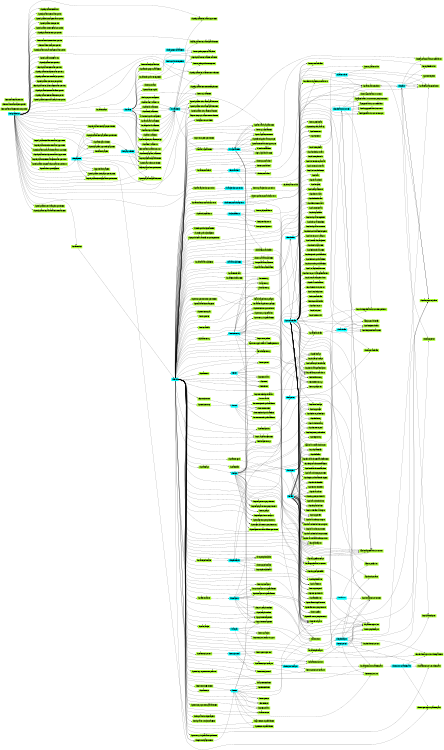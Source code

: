 digraph Vulkan {
  rankdir=LR;
  rankdir=LR;
  size="8,5"
  "vkCreateInstance" [shape=box, style=filled, color=greenyellow];
  "VkInstance" [shape=box, style=filled, color=cyan];
  "vkCreateInstance" -> "VkInstance";
  "vkDestroyInstance" [shape=box, style=filled, color=greenyellow];
  "VkInstance" -> "vkDestroyInstance";
  "vkEnumeratePhysicalDevices" [shape=box, style=filled, color=greenyellow];
  "VkInstance" -> "vkEnumeratePhysicalDevices";
  "VkPhysicalDevice" [shape=box, style=filled, color=cyan];
  "VkPhysicalDevice" -> "vkEnumeratePhysicalDevices";
  "vkGetPhysicalDeviceFeatures" [shape=box, style=filled, color=greenyellow];
  "VkPhysicalDevice" -> "vkGetPhysicalDeviceFeatures";
  "vkGetPhysicalDeviceFormatProperties" [shape=box, style=filled, color=greenyellow];
  "VkPhysicalDevice" -> "vkGetPhysicalDeviceFormatProperties";
  "vkGetPhysicalDeviceImageFormatProperties" [shape=box, style=filled, color=greenyellow];
  "VkPhysicalDevice" -> "vkGetPhysicalDeviceImageFormatProperties";
  "vkGetPhysicalDeviceProperties" [shape=box, style=filled, color=greenyellow];
  "VkPhysicalDevice" -> "vkGetPhysicalDeviceProperties";
  "vkGetPhysicalDeviceQueueFamilyProperties" [shape=box, style=filled, color=greenyellow];
  "VkPhysicalDevice" -> "vkGetPhysicalDeviceQueueFamilyProperties";
  "vkGetPhysicalDeviceMemoryProperties" [shape=box, style=filled, color=greenyellow];
  "VkPhysicalDevice" -> "vkGetPhysicalDeviceMemoryProperties";
  "vkGetInstanceProcAddr" [shape=box, style=filled, color=greenyellow];
  "VkInstance" -> "vkGetInstanceProcAddr";
  "vkGetDeviceProcAddr" [shape=box, style=filled, color=greenyellow];
  "VkDevice" [shape=box, style=filled, color=cyan];
  "VkDevice" -> "vkGetDeviceProcAddr";
  "vkCreateDevice" [shape=box, style=filled, color=greenyellow];
  "VkPhysicalDevice" -> "vkCreateDevice";
  "vkCreateDevice" -> "VkDevice";
  "vkDestroyDevice" [shape=box, style=filled, color=greenyellow];
  "VkDevice" -> "vkDestroyDevice";
  "vkEnumerateInstanceExtensionProperties" [shape=box, style=filled, color=greenyellow];
  "vkEnumerateDeviceExtensionProperties" [shape=box, style=filled, color=greenyellow];
  "VkPhysicalDevice" -> "vkEnumerateDeviceExtensionProperties";
  "vkEnumerateInstanceLayerProperties" [shape=box, style=filled, color=greenyellow];
  "vkEnumerateDeviceLayerProperties" [shape=box, style=filled, color=greenyellow];
  "VkPhysicalDevice" -> "vkEnumerateDeviceLayerProperties";
  "vkGetDeviceQueue" [shape=box, style=filled, color=greenyellow];
  "VkDevice" -> "vkGetDeviceQueue";
  "VkQueue" [shape=box, style=filled, color=cyan];
  "vkGetDeviceQueue" -> "VkQueue";
  "vkQueueSubmit" [shape=box, style=filled, color=greenyellow];
  "VkQueue" -> "vkQueueSubmit";
  "VkSemaphore" [shape=box, style=filled, color=cyan];
  "VkSemaphore" -> "vkQueueSubmit";
  "VkCommandBuffer" [shape=box, style=filled, color=cyan];
  "VkCommandBuffer" -> "vkQueueSubmit";
  "VkSemaphore" -> "vkQueueSubmit";
  "VkFence" [shape=box, style=filled, color=cyan];
  "VkFence" -> "vkQueueSubmit";
  "vkQueueWaitIdle" [shape=box, style=filled, color=greenyellow];
  "VkQueue" -> "vkQueueWaitIdle";
  "vkDeviceWaitIdle" [shape=box, style=filled, color=greenyellow];
  "VkDevice" -> "vkDeviceWaitIdle";
  "vkAllocateMemory" [shape=box, style=filled, color=greenyellow];
  "VkDevice" -> "vkAllocateMemory";
  "VkDeviceMemory" [shape=box, style=filled, color=cyan];
  "vkAllocateMemory" -> "VkDeviceMemory";
  "vkFreeMemory" [shape=box, style=filled, color=greenyellow];
  "VkDevice" -> "vkFreeMemory";
  "VkDeviceMemory" -> "vkFreeMemory";
  "vkMapMemory" [shape=box, style=filled, color=greenyellow];
  "VkDevice" -> "vkMapMemory";
  "VkDeviceMemory" -> "vkMapMemory";
  "vkUnmapMemory" [shape=box, style=filled, color=greenyellow];
  "VkDevice" -> "vkUnmapMemory";
  "VkDeviceMemory" -> "vkUnmapMemory";
  "vkFlushMappedMemoryRanges" [shape=box, style=filled, color=greenyellow];
  "VkDevice" -> "vkFlushMappedMemoryRanges";
  "VkDeviceMemory" -> "vkFlushMappedMemoryRanges";
  "vkInvalidateMappedMemoryRanges" [shape=box, style=filled, color=greenyellow];
  "VkDevice" -> "vkInvalidateMappedMemoryRanges";
  "VkDeviceMemory" -> "vkInvalidateMappedMemoryRanges";
  "vkGetDeviceMemoryCommitment" [shape=box, style=filled, color=greenyellow];
  "VkDevice" -> "vkGetDeviceMemoryCommitment";
  "VkDeviceMemory" -> "vkGetDeviceMemoryCommitment";
  "vkBindBufferMemory" [shape=box, style=filled, color=greenyellow];
  "VkDevice" -> "vkBindBufferMemory";
  "VkBuffer" [shape=box, style=filled, color=cyan];
  "VkBuffer" -> "vkBindBufferMemory";
  "VkDeviceMemory" -> "vkBindBufferMemory";
  "vkBindImageMemory" [shape=box, style=filled, color=greenyellow];
  "VkDevice" -> "vkBindImageMemory";
  "VkImage" [shape=box, style=filled, color=cyan];
  "VkImage" -> "vkBindImageMemory";
  "VkDeviceMemory" -> "vkBindImageMemory";
  "vkGetBufferMemoryRequirements" [shape=box, style=filled, color=greenyellow];
  "VkDevice" -> "vkGetBufferMemoryRequirements";
  "VkBuffer" -> "vkGetBufferMemoryRequirements";
  "vkGetImageMemoryRequirements" [shape=box, style=filled, color=greenyellow];
  "VkDevice" -> "vkGetImageMemoryRequirements";
  "VkImage" -> "vkGetImageMemoryRequirements";
  "vkGetImageSparseMemoryRequirements" [shape=box, style=filled, color=greenyellow];
  "VkDevice" -> "vkGetImageSparseMemoryRequirements";
  "VkImage" -> "vkGetImageSparseMemoryRequirements";
  "vkGetPhysicalDeviceSparseImageFormatProperties" [shape=box, style=filled, color=greenyellow];
  "VkPhysicalDevice" -> "vkGetPhysicalDeviceSparseImageFormatProperties";
  "vkQueueBindSparse" [shape=box, style=filled, color=greenyellow];
  "VkQueue" -> "vkQueueBindSparse";
  "VkSemaphore" -> "vkQueueBindSparse";
  "VkBuffer" -> "vkQueueBindSparse";
  "VkDeviceMemory" -> "vkQueueBindSparse";
  "VkImage" -> "vkQueueBindSparse";
  "VkDeviceMemory" -> "vkQueueBindSparse";
  "VkImage" -> "vkQueueBindSparse";
  "VkDeviceMemory" -> "vkQueueBindSparse";
  "VkSemaphore" -> "vkQueueBindSparse";
  "VkFence" -> "vkQueueBindSparse";
  "vkCreateFence" [shape=box, style=filled, color=greenyellow];
  "VkDevice" -> "vkCreateFence";
  "vkCreateFence" -> "VkFence";
  "vkDestroyFence" [shape=box, style=filled, color=greenyellow];
  "VkDevice" -> "vkDestroyFence";
  "VkFence" -> "vkDestroyFence";
  "vkResetFences" [shape=box, style=filled, color=greenyellow];
  "VkDevice" -> "vkResetFences";
  "VkFence" -> "vkResetFences";
  "vkGetFenceStatus" [shape=box, style=filled, color=greenyellow];
  "VkDevice" -> "vkGetFenceStatus";
  "VkFence" -> "vkGetFenceStatus";
  "vkWaitForFences" [shape=box, style=filled, color=greenyellow];
  "VkDevice" -> "vkWaitForFences";
  "VkFence" -> "vkWaitForFences";
  "vkCreateSemaphore" [shape=box, style=filled, color=greenyellow];
  "VkDevice" -> "vkCreateSemaphore";
  "vkCreateSemaphore" -> "VkSemaphore";
  "vkDestroySemaphore" [shape=box, style=filled, color=greenyellow];
  "VkDevice" -> "vkDestroySemaphore";
  "VkSemaphore" -> "vkDestroySemaphore";
  "vkCreateEvent" [shape=box, style=filled, color=greenyellow];
  "VkDevice" -> "vkCreateEvent";
  "VkEvent" [shape=box, style=filled, color=cyan];
  "vkCreateEvent" -> "VkEvent";
  "vkDestroyEvent" [shape=box, style=filled, color=greenyellow];
  "VkDevice" -> "vkDestroyEvent";
  "VkEvent" -> "vkDestroyEvent";
  "vkGetEventStatus" [shape=box, style=filled, color=greenyellow];
  "VkDevice" -> "vkGetEventStatus";
  "VkEvent" -> "vkGetEventStatus";
  "vkSetEvent" [shape=box, style=filled, color=greenyellow];
  "VkDevice" -> "vkSetEvent";
  "VkEvent" -> "vkSetEvent";
  "vkResetEvent" [shape=box, style=filled, color=greenyellow];
  "VkDevice" -> "vkResetEvent";
  "VkEvent" -> "vkResetEvent";
  "vkCreateQueryPool" [shape=box, style=filled, color=greenyellow];
  "VkDevice" -> "vkCreateQueryPool";
  "VkQueryPool" [shape=box, style=filled, color=cyan];
  "vkCreateQueryPool" -> "VkQueryPool";
  "vkDestroyQueryPool" [shape=box, style=filled, color=greenyellow];
  "VkDevice" -> "vkDestroyQueryPool";
  "VkQueryPool" -> "vkDestroyQueryPool";
  "vkGetQueryPoolResults" [shape=box, style=filled, color=greenyellow];
  "VkDevice" -> "vkGetQueryPoolResults";
  "VkQueryPool" -> "vkGetQueryPoolResults";
  "vkCreateBuffer" [shape=box, style=filled, color=greenyellow];
  "VkDevice" -> "vkCreateBuffer";
  "vkCreateBuffer" -> "VkBuffer";
  "vkDestroyBuffer" [shape=box, style=filled, color=greenyellow];
  "VkDevice" -> "vkDestroyBuffer";
  "VkBuffer" -> "vkDestroyBuffer";
  "vkCreateBufferView" [shape=box, style=filled, color=greenyellow];
  "VkDevice" -> "vkCreateBufferView";
  "VkBuffer" -> "vkCreateBufferView";
  "VkBufferView" [shape=box, style=filled, color=cyan];
  "vkCreateBufferView" -> "VkBufferView";
  "vkDestroyBufferView" [shape=box, style=filled, color=greenyellow];
  "VkDevice" -> "vkDestroyBufferView";
  "VkBufferView" -> "vkDestroyBufferView";
  "vkCreateImage" [shape=box, style=filled, color=greenyellow];
  "VkDevice" -> "vkCreateImage";
  "vkCreateImage" -> "VkImage";
  "vkDestroyImage" [shape=box, style=filled, color=greenyellow];
  "VkDevice" -> "vkDestroyImage";
  "VkImage" -> "vkDestroyImage";
  "vkGetImageSubresourceLayout" [shape=box, style=filled, color=greenyellow];
  "VkDevice" -> "vkGetImageSubresourceLayout";
  "VkImage" -> "vkGetImageSubresourceLayout";
  "vkCreateImageView" [shape=box, style=filled, color=greenyellow];
  "VkDevice" -> "vkCreateImageView";
  "VkImage" -> "vkCreateImageView";
  "VkImageView" [shape=box, style=filled, color=cyan];
  "vkCreateImageView" -> "VkImageView";
  "vkDestroyImageView" [shape=box, style=filled, color=greenyellow];
  "VkDevice" -> "vkDestroyImageView";
  "VkImageView" -> "vkDestroyImageView";
  "vkCreateShaderModule" [shape=box, style=filled, color=greenyellow];
  "VkDevice" -> "vkCreateShaderModule";
  "VkShaderModule" [shape=box, style=filled, color=cyan];
  "vkCreateShaderModule" -> "VkShaderModule";
  "vkDestroyShaderModule" [shape=box, style=filled, color=greenyellow];
  "VkDevice" -> "vkDestroyShaderModule";
  "VkShaderModule" -> "vkDestroyShaderModule";
  "vkCreatePipelineCache" [shape=box, style=filled, color=greenyellow];
  "VkDevice" -> "vkCreatePipelineCache";
  "VkPipelineCache" [shape=box, style=filled, color=cyan];
  "vkCreatePipelineCache" -> "VkPipelineCache";
  "vkDestroyPipelineCache" [shape=box, style=filled, color=greenyellow];
  "VkDevice" -> "vkDestroyPipelineCache";
  "VkPipelineCache" -> "vkDestroyPipelineCache";
  "vkGetPipelineCacheData" [shape=box, style=filled, color=greenyellow];
  "VkDevice" -> "vkGetPipelineCacheData";
  "VkPipelineCache" -> "vkGetPipelineCacheData";
  "vkMergePipelineCaches" [shape=box, style=filled, color=greenyellow];
  "VkDevice" -> "vkMergePipelineCaches";
  "VkPipelineCache" -> "vkMergePipelineCaches";
  "VkPipelineCache" -> "vkMergePipelineCaches";
  "vkCreateGraphicsPipelines" [shape=box, style=filled, color=greenyellow];
  "VkDevice" -> "vkCreateGraphicsPipelines";
  "VkPipelineCache" -> "vkCreateGraphicsPipelines";
  "VkShaderModule" -> "vkCreateGraphicsPipelines";
  "VkPipelineLayout" [shape=box, style=filled, color=cyan];
  "VkPipelineLayout" -> "vkCreateGraphicsPipelines";
  "VkRenderPass" [shape=box, style=filled, color=cyan];
  "VkRenderPass" -> "vkCreateGraphicsPipelines";
  "VkPipeline" [shape=box, style=filled, color=cyan];
  "VkPipeline" -> "vkCreateGraphicsPipelines";
  "vkCreateGraphicsPipelines" -> "VkPipeline";
  "vkCreateComputePipelines" [shape=box, style=filled, color=greenyellow];
  "VkDevice" -> "vkCreateComputePipelines";
  "VkPipelineCache" -> "vkCreateComputePipelines";
  "VkShaderModule" -> "vkCreateComputePipelines";
  "VkPipelineLayout" -> "vkCreateComputePipelines";
  "VkPipeline" -> "vkCreateComputePipelines";
  "vkCreateComputePipelines" -> "VkPipeline";
  "vkDestroyPipeline" [shape=box, style=filled, color=greenyellow];
  "VkDevice" -> "vkDestroyPipeline";
  "VkPipeline" -> "vkDestroyPipeline";
  "vkCreatePipelineLayout" [shape=box, style=filled, color=greenyellow];
  "VkDevice" -> "vkCreatePipelineLayout";
  "VkDescriptorSetLayout" [shape=box, style=filled, color=cyan];
  "VkDescriptorSetLayout" -> "vkCreatePipelineLayout";
  "vkCreatePipelineLayout" -> "VkPipelineLayout";
  "vkDestroyPipelineLayout" [shape=box, style=filled, color=greenyellow];
  "VkDevice" -> "vkDestroyPipelineLayout";
  "VkPipelineLayout" -> "vkDestroyPipelineLayout";
  "vkCreateSampler" [shape=box, style=filled, color=greenyellow];
  "VkDevice" -> "vkCreateSampler";
  "VkSampler" [shape=box, style=filled, color=cyan];
  "vkCreateSampler" -> "VkSampler";
  "vkDestroySampler" [shape=box, style=filled, color=greenyellow];
  "VkDevice" -> "vkDestroySampler";
  "VkSampler" -> "vkDestroySampler";
  "vkCreateDescriptorSetLayout" [shape=box, style=filled, color=greenyellow];
  "VkDevice" -> "vkCreateDescriptorSetLayout";
  "VkSampler" -> "vkCreateDescriptorSetLayout";
  "vkCreateDescriptorSetLayout" -> "VkDescriptorSetLayout";
  "vkDestroyDescriptorSetLayout" [shape=box, style=filled, color=greenyellow];
  "VkDevice" -> "vkDestroyDescriptorSetLayout";
  "VkDescriptorSetLayout" -> "vkDestroyDescriptorSetLayout";
  "vkCreateDescriptorPool" [shape=box, style=filled, color=greenyellow];
  "VkDevice" -> "vkCreateDescriptorPool";
  "VkDescriptorPool" [shape=box, style=filled, color=cyan];
  "vkCreateDescriptorPool" -> "VkDescriptorPool";
  "vkDestroyDescriptorPool" [shape=box, style=filled, color=greenyellow];
  "VkDevice" -> "vkDestroyDescriptorPool";
  "VkDescriptorPool" -> "vkDestroyDescriptorPool";
  "vkResetDescriptorPool" [shape=box, style=filled, color=greenyellow];
  "VkDevice" -> "vkResetDescriptorPool";
  "VkDescriptorPool" -> "vkResetDescriptorPool";
  "vkAllocateDescriptorSets" [shape=box, style=filled, color=greenyellow];
  "VkDevice" -> "vkAllocateDescriptorSets";
  "VkDescriptorPool" -> "vkAllocateDescriptorSets";
  "VkDescriptorSetLayout" -> "vkAllocateDescriptorSets";
  "VkDescriptorSet" [shape=box, style=filled, color=cyan];
  "vkAllocateDescriptorSets" -> "VkDescriptorSet";
  "vkFreeDescriptorSets" [shape=box, style=filled, color=greenyellow];
  "VkDevice" -> "vkFreeDescriptorSets";
  "VkDescriptorPool" -> "vkFreeDescriptorSets";
  "VkDescriptorSet" -> "vkFreeDescriptorSets";
  "vkUpdateDescriptorSets" [shape=box, style=filled, color=greenyellow];
  "VkDevice" -> "vkUpdateDescriptorSets";
  "VkDescriptorSet" -> "vkUpdateDescriptorSets";
  "VkSampler" -> "vkUpdateDescriptorSets";
  "VkImageView" -> "vkUpdateDescriptorSets";
  "VkBuffer" -> "vkUpdateDescriptorSets";
  "VkBufferView" -> "vkUpdateDescriptorSets";
  "VkDescriptorSet" -> "vkUpdateDescriptorSets";
  "VkDescriptorSet" -> "vkUpdateDescriptorSets";
  "vkCreateFramebuffer" [shape=box, style=filled, color=greenyellow];
  "VkDevice" -> "vkCreateFramebuffer";
  "VkRenderPass" -> "vkCreateFramebuffer";
  "VkImageView" -> "vkCreateFramebuffer";
  "VkFramebuffer" [shape=box, style=filled, color=cyan];
  "vkCreateFramebuffer" -> "VkFramebuffer";
  "vkDestroyFramebuffer" [shape=box, style=filled, color=greenyellow];
  "VkDevice" -> "vkDestroyFramebuffer";
  "VkFramebuffer" -> "vkDestroyFramebuffer";
  "vkCreateRenderPass" [shape=box, style=filled, color=greenyellow];
  "VkDevice" -> "vkCreateRenderPass";
  "vkCreateRenderPass" -> "VkRenderPass";
  "vkDestroyRenderPass" [shape=box, style=filled, color=greenyellow];
  "VkDevice" -> "vkDestroyRenderPass";
  "VkRenderPass" -> "vkDestroyRenderPass";
  "vkGetRenderAreaGranularity" [shape=box, style=filled, color=greenyellow];
  "VkDevice" -> "vkGetRenderAreaGranularity";
  "VkRenderPass" -> "vkGetRenderAreaGranularity";
  "vkCreateCommandPool" [shape=box, style=filled, color=greenyellow];
  "VkDevice" -> "vkCreateCommandPool";
  "VkCommandPool" [shape=box, style=filled, color=cyan];
  "vkCreateCommandPool" -> "VkCommandPool";
  "vkDestroyCommandPool" [shape=box, style=filled, color=greenyellow];
  "VkDevice" -> "vkDestroyCommandPool";
  "VkCommandPool" -> "vkDestroyCommandPool";
  "vkResetCommandPool" [shape=box, style=filled, color=greenyellow];
  "VkDevice" -> "vkResetCommandPool";
  "VkCommandPool" -> "vkResetCommandPool";
  "vkAllocateCommandBuffers" [shape=box, style=filled, color=greenyellow];
  "VkDevice" -> "vkAllocateCommandBuffers";
  "VkCommandPool" -> "vkAllocateCommandBuffers";
  "vkAllocateCommandBuffers" -> "VkCommandBuffer";
  "vkFreeCommandBuffers" [shape=box, style=filled, color=greenyellow];
  "VkDevice" -> "vkFreeCommandBuffers";
  "VkCommandPool" -> "vkFreeCommandBuffers";
  "VkCommandBuffer" -> "vkFreeCommandBuffers";
  "vkBeginCommandBuffer" [shape=box, style=filled, color=greenyellow];
  "VkCommandBuffer" -> "vkBeginCommandBuffer";
  "VkRenderPass" -> "vkBeginCommandBuffer";
  "VkFramebuffer" -> "vkBeginCommandBuffer";
  "vkEndCommandBuffer" [shape=box, style=filled, color=greenyellow];
  "VkCommandBuffer" -> "vkEndCommandBuffer";
  "vkResetCommandBuffer" [shape=box, style=filled, color=greenyellow];
  "VkCommandBuffer" -> "vkResetCommandBuffer";
  "vkCmdBindPipeline" [shape=box, style=filled, color=greenyellow];
  "VkCommandBuffer" -> "vkCmdBindPipeline";
  "VkPipeline" -> "vkCmdBindPipeline";
  "vkCmdSetViewport" [shape=box, style=filled, color=greenyellow];
  "VkCommandBuffer" -> "vkCmdSetViewport";
  "vkCmdSetScissor" [shape=box, style=filled, color=greenyellow];
  "VkCommandBuffer" -> "vkCmdSetScissor";
  "vkCmdSetLineWidth" [shape=box, style=filled, color=greenyellow];
  "VkCommandBuffer" -> "vkCmdSetLineWidth";
  "vkCmdSetDepthBias" [shape=box, style=filled, color=greenyellow];
  "VkCommandBuffer" -> "vkCmdSetDepthBias";
  "vkCmdSetBlendConstants" [shape=box, style=filled, color=greenyellow];
  "VkCommandBuffer" -> "vkCmdSetBlendConstants";
  "vkCmdSetDepthBounds" [shape=box, style=filled, color=greenyellow];
  "VkCommandBuffer" -> "vkCmdSetDepthBounds";
  "vkCmdSetStencilCompareMask" [shape=box, style=filled, color=greenyellow];
  "VkCommandBuffer" -> "vkCmdSetStencilCompareMask";
  "vkCmdSetStencilWriteMask" [shape=box, style=filled, color=greenyellow];
  "VkCommandBuffer" -> "vkCmdSetStencilWriteMask";
  "vkCmdSetStencilReference" [shape=box, style=filled, color=greenyellow];
  "VkCommandBuffer" -> "vkCmdSetStencilReference";
  "vkCmdBindDescriptorSets" [shape=box, style=filled, color=greenyellow];
  "VkCommandBuffer" -> "vkCmdBindDescriptorSets";
  "VkPipelineLayout" -> "vkCmdBindDescriptorSets";
  "VkDescriptorSet" -> "vkCmdBindDescriptorSets";
  "vkCmdBindIndexBuffer" [shape=box, style=filled, color=greenyellow];
  "VkCommandBuffer" -> "vkCmdBindIndexBuffer";
  "VkBuffer" -> "vkCmdBindIndexBuffer";
  "vkCmdBindVertexBuffers" [shape=box, style=filled, color=greenyellow];
  "VkCommandBuffer" -> "vkCmdBindVertexBuffers";
  "VkBuffer" -> "vkCmdBindVertexBuffers";
  "vkCmdDraw" [shape=box, style=filled, color=greenyellow];
  "VkCommandBuffer" -> "vkCmdDraw";
  "vkCmdDrawIndexed" [shape=box, style=filled, color=greenyellow];
  "VkCommandBuffer" -> "vkCmdDrawIndexed";
  "vkCmdDrawIndirect" [shape=box, style=filled, color=greenyellow];
  "VkCommandBuffer" -> "vkCmdDrawIndirect";
  "VkBuffer" -> "vkCmdDrawIndirect";
  "vkCmdDrawIndexedIndirect" [shape=box, style=filled, color=greenyellow];
  "VkCommandBuffer" -> "vkCmdDrawIndexedIndirect";
  "VkBuffer" -> "vkCmdDrawIndexedIndirect";
  "vkCmdDispatch" [shape=box, style=filled, color=greenyellow];
  "VkCommandBuffer" -> "vkCmdDispatch";
  "vkCmdDispatchIndirect" [shape=box, style=filled, color=greenyellow];
  "VkCommandBuffer" -> "vkCmdDispatchIndirect";
  "VkBuffer" -> "vkCmdDispatchIndirect";
  "vkCmdCopyBuffer" [shape=box, style=filled, color=greenyellow];
  "VkCommandBuffer" -> "vkCmdCopyBuffer";
  "VkBuffer" -> "vkCmdCopyBuffer";
  "VkBuffer" -> "vkCmdCopyBuffer";
  "vkCmdCopyImage" [shape=box, style=filled, color=greenyellow];
  "VkCommandBuffer" -> "vkCmdCopyImage";
  "VkImage" -> "vkCmdCopyImage";
  "VkImage" -> "vkCmdCopyImage";
  "vkCmdBlitImage" [shape=box, style=filled, color=greenyellow];
  "VkCommandBuffer" -> "vkCmdBlitImage";
  "VkImage" -> "vkCmdBlitImage";
  "VkImage" -> "vkCmdBlitImage";
  "vkCmdCopyBufferToImage" [shape=box, style=filled, color=greenyellow];
  "VkCommandBuffer" -> "vkCmdCopyBufferToImage";
  "VkBuffer" -> "vkCmdCopyBufferToImage";
  "VkImage" -> "vkCmdCopyBufferToImage";
  "vkCmdCopyImageToBuffer" [shape=box, style=filled, color=greenyellow];
  "VkCommandBuffer" -> "vkCmdCopyImageToBuffer";
  "VkImage" -> "vkCmdCopyImageToBuffer";
  "VkBuffer" -> "vkCmdCopyImageToBuffer";
  "vkCmdUpdateBuffer" [shape=box, style=filled, color=greenyellow];
  "VkCommandBuffer" -> "vkCmdUpdateBuffer";
  "VkBuffer" -> "vkCmdUpdateBuffer";
  "vkCmdFillBuffer" [shape=box, style=filled, color=greenyellow];
  "VkCommandBuffer" -> "vkCmdFillBuffer";
  "VkBuffer" -> "vkCmdFillBuffer";
  "vkCmdClearColorImage" [shape=box, style=filled, color=greenyellow];
  "VkCommandBuffer" -> "vkCmdClearColorImage";
  "VkImage" -> "vkCmdClearColorImage";
  "vkCmdClearDepthStencilImage" [shape=box, style=filled, color=greenyellow];
  "VkCommandBuffer" -> "vkCmdClearDepthStencilImage";
  "VkImage" -> "vkCmdClearDepthStencilImage";
  "vkCmdClearAttachments" [shape=box, style=filled, color=greenyellow];
  "VkCommandBuffer" -> "vkCmdClearAttachments";
  "vkCmdResolveImage" [shape=box, style=filled, color=greenyellow];
  "VkCommandBuffer" -> "vkCmdResolveImage";
  "VkImage" -> "vkCmdResolveImage";
  "VkImage" -> "vkCmdResolveImage";
  "vkCmdSetEvent" [shape=box, style=filled, color=greenyellow];
  "VkCommandBuffer" -> "vkCmdSetEvent";
  "VkEvent" -> "vkCmdSetEvent";
  "vkCmdResetEvent" [shape=box, style=filled, color=greenyellow];
  "VkCommandBuffer" -> "vkCmdResetEvent";
  "VkEvent" -> "vkCmdResetEvent";
  "vkCmdWaitEvents" [shape=box, style=filled, color=greenyellow];
  "VkCommandBuffer" -> "vkCmdWaitEvents";
  "VkEvent" -> "vkCmdWaitEvents";
  "VkBuffer" -> "vkCmdWaitEvents";
  "VkImage" -> "vkCmdWaitEvents";
  "vkCmdPipelineBarrier" [shape=box, style=filled, color=greenyellow];
  "VkCommandBuffer" -> "vkCmdPipelineBarrier";
  "VkBuffer" -> "vkCmdPipelineBarrier";
  "VkImage" -> "vkCmdPipelineBarrier";
  "vkCmdBeginQuery" [shape=box, style=filled, color=greenyellow];
  "VkCommandBuffer" -> "vkCmdBeginQuery";
  "VkQueryPool" -> "vkCmdBeginQuery";
  "vkCmdEndQuery" [shape=box, style=filled, color=greenyellow];
  "VkCommandBuffer" -> "vkCmdEndQuery";
  "VkQueryPool" -> "vkCmdEndQuery";
  "vkCmdResetQueryPool" [shape=box, style=filled, color=greenyellow];
  "VkCommandBuffer" -> "vkCmdResetQueryPool";
  "VkQueryPool" -> "vkCmdResetQueryPool";
  "vkCmdWriteTimestamp" [shape=box, style=filled, color=greenyellow];
  "VkCommandBuffer" -> "vkCmdWriteTimestamp";
  "VkQueryPool" -> "vkCmdWriteTimestamp";
  "vkCmdCopyQueryPoolResults" [shape=box, style=filled, color=greenyellow];
  "VkCommandBuffer" -> "vkCmdCopyQueryPoolResults";
  "VkQueryPool" -> "vkCmdCopyQueryPoolResults";
  "VkBuffer" -> "vkCmdCopyQueryPoolResults";
  "vkCmdPushConstants" [shape=box, style=filled, color=greenyellow];
  "VkCommandBuffer" -> "vkCmdPushConstants";
  "VkPipelineLayout" -> "vkCmdPushConstants";
  "vkCmdBeginRenderPass" [shape=box, style=filled, color=greenyellow];
  "VkCommandBuffer" -> "vkCmdBeginRenderPass";
  "VkRenderPass" -> "vkCmdBeginRenderPass";
  "VkFramebuffer" -> "vkCmdBeginRenderPass";
  "vkCmdNextSubpass" [shape=box, style=filled, color=greenyellow];
  "VkCommandBuffer" -> "vkCmdNextSubpass";
  "vkCmdEndRenderPass" [shape=box, style=filled, color=greenyellow];
  "VkCommandBuffer" -> "vkCmdEndRenderPass";
  "vkCmdExecuteCommands" [shape=box, style=filled, color=greenyellow];
  "VkCommandBuffer" -> "vkCmdExecuteCommands";
  "VkCommandBuffer" -> "vkCmdExecuteCommands";
  "vkEnumerateInstanceVersion" [shape=box, style=filled, color=greenyellow];
  "vkBindBufferMemory2" [shape=box, style=filled, color=greenyellow];
  "VkDevice" -> "vkBindBufferMemory2";
  "VkBuffer" -> "vkBindBufferMemory2";
  "VkDeviceMemory" -> "vkBindBufferMemory2";
  "vkBindImageMemory2" [shape=box, style=filled, color=greenyellow];
  "VkDevice" -> "vkBindImageMemory2";
  "VkImage" -> "vkBindImageMemory2";
  "VkDeviceMemory" -> "vkBindImageMemory2";
  "vkGetDeviceGroupPeerMemoryFeatures" [shape=box, style=filled, color=greenyellow];
  "VkDevice" -> "vkGetDeviceGroupPeerMemoryFeatures";
  "vkCmdSetDeviceMask" [shape=box, style=filled, color=greenyellow];
  "VkCommandBuffer" -> "vkCmdSetDeviceMask";
  "vkCmdDispatchBase" [shape=box, style=filled, color=greenyellow];
  "VkCommandBuffer" -> "vkCmdDispatchBase";
  "vkEnumeratePhysicalDeviceGroups" [shape=box, style=filled, color=greenyellow];
  "VkInstance" -> "vkEnumeratePhysicalDeviceGroups";
  "VkPhysicalDevice" -> "vkEnumeratePhysicalDeviceGroups";
  "vkGetImageMemoryRequirements2" [shape=box, style=filled, color=greenyellow];
  "VkDevice" -> "vkGetImageMemoryRequirements2";
  "VkImage" -> "vkGetImageMemoryRequirements2";
  "vkGetBufferMemoryRequirements2" [shape=box, style=filled, color=greenyellow];
  "VkDevice" -> "vkGetBufferMemoryRequirements2";
  "VkBuffer" -> "vkGetBufferMemoryRequirements2";
  "vkGetImageSparseMemoryRequirements2" [shape=box, style=filled, color=greenyellow];
  "VkDevice" -> "vkGetImageSparseMemoryRequirements2";
  "VkImage" -> "vkGetImageSparseMemoryRequirements2";
  "vkGetPhysicalDeviceFeatures2" [shape=box, style=filled, color=greenyellow];
  "VkPhysicalDevice" -> "vkGetPhysicalDeviceFeatures2";
  "vkGetPhysicalDeviceProperties2" [shape=box, style=filled, color=greenyellow];
  "VkPhysicalDevice" -> "vkGetPhysicalDeviceProperties2";
  "vkGetPhysicalDeviceFormatProperties2" [shape=box, style=filled, color=greenyellow];
  "VkPhysicalDevice" -> "vkGetPhysicalDeviceFormatProperties2";
  "vkGetPhysicalDeviceImageFormatProperties2" [shape=box, style=filled, color=greenyellow];
  "VkPhysicalDevice" -> "vkGetPhysicalDeviceImageFormatProperties2";
  "vkGetPhysicalDeviceQueueFamilyProperties2" [shape=box, style=filled, color=greenyellow];
  "VkPhysicalDevice" -> "vkGetPhysicalDeviceQueueFamilyProperties2";
  "vkGetPhysicalDeviceMemoryProperties2" [shape=box, style=filled, color=greenyellow];
  "VkPhysicalDevice" -> "vkGetPhysicalDeviceMemoryProperties2";
  "vkGetPhysicalDeviceSparseImageFormatProperties2" [shape=box, style=filled, color=greenyellow];
  "VkPhysicalDevice" -> "vkGetPhysicalDeviceSparseImageFormatProperties2";
  "vkTrimCommandPool" [shape=box, style=filled, color=greenyellow];
  "VkDevice" -> "vkTrimCommandPool";
  "VkCommandPool" -> "vkTrimCommandPool";
  "vkGetDeviceQueue2" [shape=box, style=filled, color=greenyellow];
  "VkDevice" -> "vkGetDeviceQueue2";
  "vkGetDeviceQueue2" -> "VkQueue";
  "vkCreateSamplerYcbcrConversion" [shape=box, style=filled, color=greenyellow];
  "VkDevice" -> "vkCreateSamplerYcbcrConversion";
  "VkSamplerYcbcrConversion" [shape=box, style=filled, color=cyan];
  "vkCreateSamplerYcbcrConversion" -> "VkSamplerYcbcrConversion";
  "vkDestroySamplerYcbcrConversion" [shape=box, style=filled, color=greenyellow];
  "VkDevice" -> "vkDestroySamplerYcbcrConversion";
  "VkSamplerYcbcrConversion" -> "vkDestroySamplerYcbcrConversion";
  "vkCreateDescriptorUpdateTemplate" [shape=box, style=filled, color=greenyellow];
  "VkDevice" -> "vkCreateDescriptorUpdateTemplate";
  "VkDescriptorSetLayout" -> "vkCreateDescriptorUpdateTemplate";
  "VkPipelineLayout" -> "vkCreateDescriptorUpdateTemplate";
  "VkDescriptorUpdateTemplate" [shape=box, style=filled, color=cyan];
  "vkCreateDescriptorUpdateTemplate" -> "VkDescriptorUpdateTemplate";
  "vkDestroyDescriptorUpdateTemplate" [shape=box, style=filled, color=greenyellow];
  "VkDevice" -> "vkDestroyDescriptorUpdateTemplate";
  "VkDescriptorUpdateTemplate" -> "vkDestroyDescriptorUpdateTemplate";
  "vkUpdateDescriptorSetWithTemplate" [shape=box, style=filled, color=greenyellow];
  "VkDevice" -> "vkUpdateDescriptorSetWithTemplate";
  "VkDescriptorSet" -> "vkUpdateDescriptorSetWithTemplate";
  "VkDescriptorUpdateTemplate" -> "vkUpdateDescriptorSetWithTemplate";
  "vkGetPhysicalDeviceExternalBufferProperties" [shape=box, style=filled, color=greenyellow];
  "VkPhysicalDevice" -> "vkGetPhysicalDeviceExternalBufferProperties";
  "vkGetPhysicalDeviceExternalFenceProperties" [shape=box, style=filled, color=greenyellow];
  "VkPhysicalDevice" -> "vkGetPhysicalDeviceExternalFenceProperties";
  "vkGetPhysicalDeviceExternalSemaphoreProperties" [shape=box, style=filled, color=greenyellow];
  "VkPhysicalDevice" -> "vkGetPhysicalDeviceExternalSemaphoreProperties";
  "vkGetDescriptorSetLayoutSupport" [shape=box, style=filled, color=greenyellow];
  "VkDevice" -> "vkGetDescriptorSetLayoutSupport";
  "VkSampler" -> "vkGetDescriptorSetLayoutSupport";
  "vkDestroySurfaceKHR" [shape=box, style=filled, color=greenyellow];
  "VkInstance" -> "vkDestroySurfaceKHR";
  "VkSurfaceKHR" [shape=box, style=filled, color=cyan];
  "VkSurfaceKHR" -> "vkDestroySurfaceKHR";
  "vkGetPhysicalDeviceSurfaceSupportKHR" [shape=box, style=filled, color=greenyellow];
  "VkPhysicalDevice" -> "vkGetPhysicalDeviceSurfaceSupportKHR";
  "VkSurfaceKHR" -> "vkGetPhysicalDeviceSurfaceSupportKHR";
  "vkGetPhysicalDeviceSurfaceCapabilitiesKHR" [shape=box, style=filled, color=greenyellow];
  "VkPhysicalDevice" -> "vkGetPhysicalDeviceSurfaceCapabilitiesKHR";
  "VkSurfaceKHR" -> "vkGetPhysicalDeviceSurfaceCapabilitiesKHR";
  "vkGetPhysicalDeviceSurfaceFormatsKHR" [shape=box, style=filled, color=greenyellow];
  "VkPhysicalDevice" -> "vkGetPhysicalDeviceSurfaceFormatsKHR";
  "VkSurfaceKHR" -> "vkGetPhysicalDeviceSurfaceFormatsKHR";
  "vkGetPhysicalDeviceSurfacePresentModesKHR" [shape=box, style=filled, color=greenyellow];
  "VkPhysicalDevice" -> "vkGetPhysicalDeviceSurfacePresentModesKHR";
  "VkSurfaceKHR" -> "vkGetPhysicalDeviceSurfacePresentModesKHR";
  "vkCreateSwapchainKHR" [shape=box, style=filled, color=greenyellow];
  "VkDevice" -> "vkCreateSwapchainKHR";
  "VkSurfaceKHR" -> "vkCreateSwapchainKHR";
  "VkSwapchainKHR" [shape=box, style=filled, color=cyan];
  "VkSwapchainKHR" -> "vkCreateSwapchainKHR";
  "vkCreateSwapchainKHR" -> "VkSwapchainKHR";
  "vkDestroySwapchainKHR" [shape=box, style=filled, color=greenyellow];
  "VkDevice" -> "vkDestroySwapchainKHR";
  "VkSwapchainKHR" -> "vkDestroySwapchainKHR";
  "vkGetSwapchainImagesKHR" [shape=box, style=filled, color=greenyellow];
  "VkDevice" -> "vkGetSwapchainImagesKHR";
  "VkSwapchainKHR" -> "vkGetSwapchainImagesKHR";
  "VkImage" -> "vkGetSwapchainImagesKHR";
  "vkAcquireNextImageKHR" [shape=box, style=filled, color=greenyellow];
  "VkDevice" -> "vkAcquireNextImageKHR";
  "VkSwapchainKHR" -> "vkAcquireNextImageKHR";
  "VkSemaphore" -> "vkAcquireNextImageKHR";
  "VkFence" -> "vkAcquireNextImageKHR";
  "vkQueuePresentKHR" [shape=box, style=filled, color=greenyellow];
  "VkQueue" -> "vkQueuePresentKHR";
  "VkSemaphore" -> "vkQueuePresentKHR";
  "VkSwapchainKHR" -> "vkQueuePresentKHR";
  "vkGetDeviceGroupPresentCapabilitiesKHR" [shape=box, style=filled, color=greenyellow];
  "VkDevice" -> "vkGetDeviceGroupPresentCapabilitiesKHR";
  "vkGetDeviceGroupSurfacePresentModesKHR" [shape=box, style=filled, color=greenyellow];
  "VkDevice" -> "vkGetDeviceGroupSurfacePresentModesKHR";
  "VkSurfaceKHR" -> "vkGetDeviceGroupSurfacePresentModesKHR";
  "vkGetPhysicalDevicePresentRectanglesKHR" [shape=box, style=filled, color=greenyellow];
  "VkPhysicalDevice" -> "vkGetPhysicalDevicePresentRectanglesKHR";
  "VkSurfaceKHR" -> "vkGetPhysicalDevicePresentRectanglesKHR";
  "vkAcquireNextImage2KHR" [shape=box, style=filled, color=greenyellow];
  "VkDevice" -> "vkAcquireNextImage2KHR";
  "VkSwapchainKHR" -> "vkAcquireNextImage2KHR";
  "VkSemaphore" -> "vkAcquireNextImage2KHR";
  "VkFence" -> "vkAcquireNextImage2KHR";
  "vkGetPhysicalDeviceDisplayPropertiesKHR" [shape=box, style=filled, color=greenyellow];
  "VkPhysicalDevice" -> "vkGetPhysicalDeviceDisplayPropertiesKHR";
  "VkDisplayKHR" [shape=box, style=filled, color=cyan];
  "VkDisplayKHR" -> "vkGetPhysicalDeviceDisplayPropertiesKHR";
  "vkGetPhysicalDeviceDisplayPlanePropertiesKHR" [shape=box, style=filled, color=greenyellow];
  "VkPhysicalDevice" -> "vkGetPhysicalDeviceDisplayPlanePropertiesKHR";
  "VkDisplayKHR" -> "vkGetPhysicalDeviceDisplayPlanePropertiesKHR";
  "vkGetDisplayPlaneSupportedDisplaysKHR" [shape=box, style=filled, color=greenyellow];
  "VkPhysicalDevice" -> "vkGetDisplayPlaneSupportedDisplaysKHR";
  "VkDisplayKHR" -> "vkGetDisplayPlaneSupportedDisplaysKHR";
  "vkGetDisplayModePropertiesKHR" [shape=box, style=filled, color=greenyellow];
  "VkPhysicalDevice" -> "vkGetDisplayModePropertiesKHR";
  "VkDisplayKHR" -> "vkGetDisplayModePropertiesKHR";
  "VkDisplayModeKHR" [shape=box, style=filled, color=cyan];
  "VkDisplayModeKHR" -> "vkGetDisplayModePropertiesKHR";
  "vkCreateDisplayModeKHR" [shape=box, style=filled, color=greenyellow];
  "VkPhysicalDevice" -> "vkCreateDisplayModeKHR";
  "VkDisplayKHR" -> "vkCreateDisplayModeKHR";
  "vkCreateDisplayModeKHR" -> "VkDisplayModeKHR";
  "vkGetDisplayPlaneCapabilitiesKHR" [shape=box, style=filled, color=greenyellow];
  "VkPhysicalDevice" -> "vkGetDisplayPlaneCapabilitiesKHR";
  "VkDisplayModeKHR" -> "vkGetDisplayPlaneCapabilitiesKHR";
  "vkCreateDisplayPlaneSurfaceKHR" [shape=box, style=filled, color=greenyellow];
  "VkInstance" -> "vkCreateDisplayPlaneSurfaceKHR";
  "VkDisplayModeKHR" -> "vkCreateDisplayPlaneSurfaceKHR";
  "vkCreateDisplayPlaneSurfaceKHR" -> "VkSurfaceKHR";
  "vkCreateSharedSwapchainsKHR" [shape=box, style=filled, color=greenyellow];
  "VkDevice" -> "vkCreateSharedSwapchainsKHR";
  "VkSurfaceKHR" -> "vkCreateSharedSwapchainsKHR";
  "VkSwapchainKHR" -> "vkCreateSharedSwapchainsKHR";
  "vkCreateSharedSwapchainsKHR" -> "VkSwapchainKHR";
  "vkCreateXlibSurfaceKHR" [shape=box, style=filled, color=greenyellow];
  "VkInstance" -> "vkCreateXlibSurfaceKHR";
  "vkCreateXlibSurfaceKHR" -> "VkSurfaceKHR";
  "vkGetPhysicalDeviceXlibPresentationSupportKHR" [shape=box, style=filled, color=greenyellow];
  "VkPhysicalDevice" -> "vkGetPhysicalDeviceXlibPresentationSupportKHR";
  "vkCreateXcbSurfaceKHR" [shape=box, style=filled, color=greenyellow];
  "VkInstance" -> "vkCreateXcbSurfaceKHR";
  "vkCreateXcbSurfaceKHR" -> "VkSurfaceKHR";
  "vkGetPhysicalDeviceXcbPresentationSupportKHR" [shape=box, style=filled, color=greenyellow];
  "VkPhysicalDevice" -> "vkGetPhysicalDeviceXcbPresentationSupportKHR";
  "vkCreateWaylandSurfaceKHR" [shape=box, style=filled, color=greenyellow];
  "VkInstance" -> "vkCreateWaylandSurfaceKHR";
  "vkCreateWaylandSurfaceKHR" -> "VkSurfaceKHR";
  "vkGetPhysicalDeviceWaylandPresentationSupportKHR" [shape=box, style=filled, color=greenyellow];
  "VkPhysicalDevice" -> "vkGetPhysicalDeviceWaylandPresentationSupportKHR";
  "vkCreateAndroidSurfaceKHR" [shape=box, style=filled, color=greenyellow];
  "VkInstance" -> "vkCreateAndroidSurfaceKHR";
  "vkCreateAndroidSurfaceKHR" -> "VkSurfaceKHR";
  "vkCreateWin32SurfaceKHR" [shape=box, style=filled, color=greenyellow];
  "VkInstance" -> "vkCreateWin32SurfaceKHR";
  "vkCreateWin32SurfaceKHR" -> "VkSurfaceKHR";
  "vkGetPhysicalDeviceWin32PresentationSupportKHR" [shape=box, style=filled, color=greenyellow];
  "VkPhysicalDevice" -> "vkGetPhysicalDeviceWin32PresentationSupportKHR";
  "vkCreateDebugReportCallbackEXT" [shape=box, style=filled, color=greenyellow];
  "VkInstance" -> "vkCreateDebugReportCallbackEXT";
  "VkDebugReportCallbackEXT" [shape=box, style=filled, color=cyan];
  "vkCreateDebugReportCallbackEXT" -> "VkDebugReportCallbackEXT";
  "vkDestroyDebugReportCallbackEXT" [shape=box, style=filled, color=greenyellow];
  "VkInstance" -> "vkDestroyDebugReportCallbackEXT";
  "VkDebugReportCallbackEXT" -> "vkDestroyDebugReportCallbackEXT";
  "vkDebugReportMessageEXT" [shape=box, style=filled, color=greenyellow];
  "VkInstance" -> "vkDebugReportMessageEXT";
  "vkDebugMarkerSetObjectTagEXT" [shape=box, style=filled, color=greenyellow];
  "VkDevice" -> "vkDebugMarkerSetObjectTagEXT";
  "vkDebugMarkerSetObjectNameEXT" [shape=box, style=filled, color=greenyellow];
  "VkDevice" -> "vkDebugMarkerSetObjectNameEXT";
  "vkCmdDebugMarkerBeginEXT" [shape=box, style=filled, color=greenyellow];
  "VkCommandBuffer" -> "vkCmdDebugMarkerBeginEXT";
  "vkCmdDebugMarkerEndEXT" [shape=box, style=filled, color=greenyellow];
  "VkCommandBuffer" -> "vkCmdDebugMarkerEndEXT";
  "vkCmdDebugMarkerInsertEXT" [shape=box, style=filled, color=greenyellow];
  "VkCommandBuffer" -> "vkCmdDebugMarkerInsertEXT";
  "vkCmdBindTransformFeedbackBuffersEXT" [shape=box, style=filled, color=greenyellow];
  "VkCommandBuffer" -> "vkCmdBindTransformFeedbackBuffersEXT";
  "VkBuffer" -> "vkCmdBindTransformFeedbackBuffersEXT";
  "vkCmdBeginTransformFeedbackEXT" [shape=box, style=filled, color=greenyellow];
  "VkCommandBuffer" -> "vkCmdBeginTransformFeedbackEXT";
  "VkBuffer" -> "vkCmdBeginTransformFeedbackEXT";
  "vkCmdEndTransformFeedbackEXT" [shape=box, style=filled, color=greenyellow];
  "VkCommandBuffer" -> "vkCmdEndTransformFeedbackEXT";
  "VkBuffer" -> "vkCmdEndTransformFeedbackEXT";
  "vkCmdBeginQueryIndexedEXT" [shape=box, style=filled, color=greenyellow];
  "VkCommandBuffer" -> "vkCmdBeginQueryIndexedEXT";
  "VkQueryPool" -> "vkCmdBeginQueryIndexedEXT";
  "vkCmdEndQueryIndexedEXT" [shape=box, style=filled, color=greenyellow];
  "VkCommandBuffer" -> "vkCmdEndQueryIndexedEXT";
  "VkQueryPool" -> "vkCmdEndQueryIndexedEXT";
  "vkCmdDrawIndirectByteCountEXT" [shape=box, style=filled, color=greenyellow];
  "VkCommandBuffer" -> "vkCmdDrawIndirectByteCountEXT";
  "VkBuffer" -> "vkCmdDrawIndirectByteCountEXT";
  "vkCmdDrawIndirectCountAMD" [shape=box, style=filled, color=greenyellow];
  "VkCommandBuffer" -> "vkCmdDrawIndirectCountAMD";
  "VkBuffer" -> "vkCmdDrawIndirectCountAMD";
  "VkBuffer" -> "vkCmdDrawIndirectCountAMD";
  "vkCmdDrawIndexedIndirectCountAMD" [shape=box, style=filled, color=greenyellow];
  "VkCommandBuffer" -> "vkCmdDrawIndexedIndirectCountAMD";
  "VkBuffer" -> "vkCmdDrawIndexedIndirectCountAMD";
  "VkBuffer" -> "vkCmdDrawIndexedIndirectCountAMD";
  "vkGetShaderInfoAMD" [shape=box, style=filled, color=greenyellow];
  "VkDevice" -> "vkGetShaderInfoAMD";
  "VkPipeline" -> "vkGetShaderInfoAMD";
  "vkGetPhysicalDeviceExternalImageFormatPropertiesNV" [shape=box, style=filled, color=greenyellow];
  "VkPhysicalDevice" -> "vkGetPhysicalDeviceExternalImageFormatPropertiesNV";
  "vkGetMemoryWin32HandleNV" [shape=box, style=filled, color=greenyellow];
  "VkDevice" -> "vkGetMemoryWin32HandleNV";
  "VkDeviceMemory" -> "vkGetMemoryWin32HandleNV";
  "vkCreateViSurfaceNN" [shape=box, style=filled, color=greenyellow];
  "VkInstance" -> "vkCreateViSurfaceNN";
  "vkCreateViSurfaceNN" -> "VkSurfaceKHR";
  "vkGetMemoryWin32HandleKHR" [shape=box, style=filled, color=greenyellow];
  "VkDevice" -> "vkGetMemoryWin32HandleKHR";
  "VkDeviceMemory" -> "vkGetMemoryWin32HandleKHR";
  "vkGetMemoryWin32HandlePropertiesKHR" [shape=box, style=filled, color=greenyellow];
  "VkDevice" -> "vkGetMemoryWin32HandlePropertiesKHR";
  "vkGetMemoryFdKHR" [shape=box, style=filled, color=greenyellow];
  "VkDevice" -> "vkGetMemoryFdKHR";
  "VkDeviceMemory" -> "vkGetMemoryFdKHR";
  "vkGetMemoryFdPropertiesKHR" [shape=box, style=filled, color=greenyellow];
  "VkDevice" -> "vkGetMemoryFdPropertiesKHR";
  "vkImportSemaphoreWin32HandleKHR" [shape=box, style=filled, color=greenyellow];
  "VkDevice" -> "vkImportSemaphoreWin32HandleKHR";
  "VkSemaphore" -> "vkImportSemaphoreWin32HandleKHR";
  "vkGetSemaphoreWin32HandleKHR" [shape=box, style=filled, color=greenyellow];
  "VkDevice" -> "vkGetSemaphoreWin32HandleKHR";
  "VkSemaphore" -> "vkGetSemaphoreWin32HandleKHR";
  "vkImportSemaphoreFdKHR" [shape=box, style=filled, color=greenyellow];
  "VkDevice" -> "vkImportSemaphoreFdKHR";
  "VkSemaphore" -> "vkImportSemaphoreFdKHR";
  "vkGetSemaphoreFdKHR" [shape=box, style=filled, color=greenyellow];
  "VkDevice" -> "vkGetSemaphoreFdKHR";
  "VkSemaphore" -> "vkGetSemaphoreFdKHR";
  "vkCmdPushDescriptorSetKHR" [shape=box, style=filled, color=greenyellow];
  "VkCommandBuffer" -> "vkCmdPushDescriptorSetKHR";
  "VkPipelineLayout" -> "vkCmdPushDescriptorSetKHR";
  "VkDescriptorSet" -> "vkCmdPushDescriptorSetKHR";
  "VkSampler" -> "vkCmdPushDescriptorSetKHR";
  "VkImageView" -> "vkCmdPushDescriptorSetKHR";
  "VkBuffer" -> "vkCmdPushDescriptorSetKHR";
  "VkBufferView" -> "vkCmdPushDescriptorSetKHR";
  "vkCmdPushDescriptorSetWithTemplateKHR" [shape=box, style=filled, color=greenyellow];
  "VkCommandBuffer" -> "vkCmdPushDescriptorSetWithTemplateKHR";
  "VkDescriptorUpdateTemplate" -> "vkCmdPushDescriptorSetWithTemplateKHR";
  "VkPipelineLayout" -> "vkCmdPushDescriptorSetWithTemplateKHR";
  "vkCmdBeginConditionalRenderingEXT" [shape=box, style=filled, color=greenyellow];
  "VkCommandBuffer" -> "vkCmdBeginConditionalRenderingEXT";
  "VkBuffer" -> "vkCmdBeginConditionalRenderingEXT";
  "vkCmdEndConditionalRenderingEXT" [shape=box, style=filled, color=greenyellow];
  "VkCommandBuffer" -> "vkCmdEndConditionalRenderingEXT";
  "vkCmdProcessCommandsNVX" [shape=box, style=filled, color=greenyellow];
  "VkCommandBuffer" -> "vkCmdProcessCommandsNVX";
  "VkObjectTableNVX" [shape=box, style=filled, color=cyan];
  "VkObjectTableNVX" -> "vkCmdProcessCommandsNVX";
  "VkIndirectCommandsLayoutNVX" [shape=box, style=filled, color=cyan];
  "VkIndirectCommandsLayoutNVX" -> "vkCmdProcessCommandsNVX";
  "VkBuffer" -> "vkCmdProcessCommandsNVX";
  "VkCommandBuffer" -> "vkCmdProcessCommandsNVX";
  "VkBuffer" -> "vkCmdProcessCommandsNVX";
  "VkBuffer" -> "vkCmdProcessCommandsNVX";
  "vkCmdReserveSpaceForCommandsNVX" [shape=box, style=filled, color=greenyellow];
  "VkCommandBuffer" -> "vkCmdReserveSpaceForCommandsNVX";
  "VkObjectTableNVX" -> "vkCmdReserveSpaceForCommandsNVX";
  "VkIndirectCommandsLayoutNVX" -> "vkCmdReserveSpaceForCommandsNVX";
  "vkCreateIndirectCommandsLayoutNVX" [shape=box, style=filled, color=greenyellow];
  "VkDevice" -> "vkCreateIndirectCommandsLayoutNVX";
  "vkCreateIndirectCommandsLayoutNVX" -> "VkIndirectCommandsLayoutNVX";
  "vkDestroyIndirectCommandsLayoutNVX" [shape=box, style=filled, color=greenyellow];
  "VkDevice" -> "vkDestroyIndirectCommandsLayoutNVX";
  "VkIndirectCommandsLayoutNVX" -> "vkDestroyIndirectCommandsLayoutNVX";
  "vkCreateObjectTableNVX" [shape=box, style=filled, color=greenyellow];
  "VkDevice" -> "vkCreateObjectTableNVX";
  "vkCreateObjectTableNVX" -> "VkObjectTableNVX";
  "vkDestroyObjectTableNVX" [shape=box, style=filled, color=greenyellow];
  "VkDevice" -> "vkDestroyObjectTableNVX";
  "VkObjectTableNVX" -> "vkDestroyObjectTableNVX";
  "vkRegisterObjectsNVX" [shape=box, style=filled, color=greenyellow];
  "VkDevice" -> "vkRegisterObjectsNVX";
  "VkObjectTableNVX" -> "vkRegisterObjectsNVX";
  "vkUnregisterObjectsNVX" [shape=box, style=filled, color=greenyellow];
  "VkDevice" -> "vkUnregisterObjectsNVX";
  "VkObjectTableNVX" -> "vkUnregisterObjectsNVX";
  "vkGetPhysicalDeviceGeneratedCommandsPropertiesNVX" [shape=box, style=filled, color=greenyellow];
  "VkPhysicalDevice" -> "vkGetPhysicalDeviceGeneratedCommandsPropertiesNVX";
  "vkCmdSetViewportWScalingNV" [shape=box, style=filled, color=greenyellow];
  "VkCommandBuffer" -> "vkCmdSetViewportWScalingNV";
  "vkReleaseDisplayEXT" [shape=box, style=filled, color=greenyellow];
  "VkPhysicalDevice" -> "vkReleaseDisplayEXT";
  "VkDisplayKHR" -> "vkReleaseDisplayEXT";
  "vkAcquireXlibDisplayEXT" [shape=box, style=filled, color=greenyellow];
  "VkPhysicalDevice" -> "vkAcquireXlibDisplayEXT";
  "VkDisplayKHR" -> "vkAcquireXlibDisplayEXT";
  "vkGetRandROutputDisplayEXT" [shape=box, style=filled, color=greenyellow];
  "VkPhysicalDevice" -> "vkGetRandROutputDisplayEXT";
  "vkGetRandROutputDisplayEXT" -> "VkDisplayKHR";
  "vkGetPhysicalDeviceSurfaceCapabilities2EXT" [shape=box, style=filled, color=greenyellow];
  "VkPhysicalDevice" -> "vkGetPhysicalDeviceSurfaceCapabilities2EXT";
  "VkSurfaceKHR" -> "vkGetPhysicalDeviceSurfaceCapabilities2EXT";
  "vkDisplayPowerControlEXT" [shape=box, style=filled, color=greenyellow];
  "VkDevice" -> "vkDisplayPowerControlEXT";
  "VkDisplayKHR" -> "vkDisplayPowerControlEXT";
  "vkRegisterDeviceEventEXT" [shape=box, style=filled, color=greenyellow];
  "VkDevice" -> "vkRegisterDeviceEventEXT";
  "vkRegisterDeviceEventEXT" -> "VkFence";
  "vkRegisterDisplayEventEXT" [shape=box, style=filled, color=greenyellow];
  "VkDevice" -> "vkRegisterDisplayEventEXT";
  "VkDisplayKHR" -> "vkRegisterDisplayEventEXT";
  "vkRegisterDisplayEventEXT" -> "VkFence";
  "vkGetSwapchainCounterEXT" [shape=box, style=filled, color=greenyellow];
  "VkDevice" -> "vkGetSwapchainCounterEXT";
  "VkSwapchainKHR" -> "vkGetSwapchainCounterEXT";
  "vkGetRefreshCycleDurationGOOGLE" [shape=box, style=filled, color=greenyellow];
  "VkDevice" -> "vkGetRefreshCycleDurationGOOGLE";
  "VkSwapchainKHR" -> "vkGetRefreshCycleDurationGOOGLE";
  "vkGetPastPresentationTimingGOOGLE" [shape=box, style=filled, color=greenyellow];
  "VkDevice" -> "vkGetPastPresentationTimingGOOGLE";
  "VkSwapchainKHR" -> "vkGetPastPresentationTimingGOOGLE";
  "vkCmdSetDiscardRectangleEXT" [shape=box, style=filled, color=greenyellow];
  "VkCommandBuffer" -> "vkCmdSetDiscardRectangleEXT";
  "vkSetHdrMetadataEXT" [shape=box, style=filled, color=greenyellow];
  "VkDevice" -> "vkSetHdrMetadataEXT";
  "VkSwapchainKHR" -> "vkSetHdrMetadataEXT";
  "vkCreateRenderPass2KHR" [shape=box, style=filled, color=greenyellow];
  "VkDevice" -> "vkCreateRenderPass2KHR";
  "vkCreateRenderPass2KHR" -> "VkRenderPass";
  "vkCmdBeginRenderPass2KHR" [shape=box, style=filled, color=greenyellow];
  "VkCommandBuffer" -> "vkCmdBeginRenderPass2KHR";
  "VkRenderPass" -> "vkCmdBeginRenderPass2KHR";
  "VkFramebuffer" -> "vkCmdBeginRenderPass2KHR";
  "vkCmdNextSubpass2KHR" [shape=box, style=filled, color=greenyellow];
  "VkCommandBuffer" -> "vkCmdNextSubpass2KHR";
  "vkCmdEndRenderPass2KHR" [shape=box, style=filled, color=greenyellow];
  "VkCommandBuffer" -> "vkCmdEndRenderPass2KHR";
  "vkGetSwapchainStatusKHR" [shape=box, style=filled, color=greenyellow];
  "VkDevice" -> "vkGetSwapchainStatusKHR";
  "VkSwapchainKHR" -> "vkGetSwapchainStatusKHR";
  "vkImportFenceWin32HandleKHR" [shape=box, style=filled, color=greenyellow];
  "VkDevice" -> "vkImportFenceWin32HandleKHR";
  "VkFence" -> "vkImportFenceWin32HandleKHR";
  "vkGetFenceWin32HandleKHR" [shape=box, style=filled, color=greenyellow];
  "VkDevice" -> "vkGetFenceWin32HandleKHR";
  "VkFence" -> "vkGetFenceWin32HandleKHR";
  "vkImportFenceFdKHR" [shape=box, style=filled, color=greenyellow];
  "VkDevice" -> "vkImportFenceFdKHR";
  "VkFence" -> "vkImportFenceFdKHR";
  "vkGetFenceFdKHR" [shape=box, style=filled, color=greenyellow];
  "VkDevice" -> "vkGetFenceFdKHR";
  "VkFence" -> "vkGetFenceFdKHR";
  "vkGetPhysicalDeviceSurfaceCapabilities2KHR" [shape=box, style=filled, color=greenyellow];
  "VkPhysicalDevice" -> "vkGetPhysicalDeviceSurfaceCapabilities2KHR";
  "VkSurfaceKHR" -> "vkGetPhysicalDeviceSurfaceCapabilities2KHR";
  "vkGetPhysicalDeviceSurfaceFormats2KHR" [shape=box, style=filled, color=greenyellow];
  "VkPhysicalDevice" -> "vkGetPhysicalDeviceSurfaceFormats2KHR";
  "VkSurfaceKHR" -> "vkGetPhysicalDeviceSurfaceFormats2KHR";
  "vkGetPhysicalDeviceDisplayProperties2KHR" [shape=box, style=filled, color=greenyellow];
  "VkPhysicalDevice" -> "vkGetPhysicalDeviceDisplayProperties2KHR";
  "VkDisplayKHR" -> "vkGetPhysicalDeviceDisplayProperties2KHR";
  "vkGetPhysicalDeviceDisplayPlaneProperties2KHR" [shape=box, style=filled, color=greenyellow];
  "VkPhysicalDevice" -> "vkGetPhysicalDeviceDisplayPlaneProperties2KHR";
  "VkDisplayKHR" -> "vkGetPhysicalDeviceDisplayPlaneProperties2KHR";
  "vkGetDisplayModeProperties2KHR" [shape=box, style=filled, color=greenyellow];
  "VkPhysicalDevice" -> "vkGetDisplayModeProperties2KHR";
  "VkDisplayKHR" -> "vkGetDisplayModeProperties2KHR";
  "VkDisplayModeKHR" -> "vkGetDisplayModeProperties2KHR";
  "vkGetDisplayPlaneCapabilities2KHR" [shape=box, style=filled, color=greenyellow];
  "VkPhysicalDevice" -> "vkGetDisplayPlaneCapabilities2KHR";
  "VkDisplayModeKHR" -> "vkGetDisplayPlaneCapabilities2KHR";
  "vkCreateIOSSurfaceMVK" [shape=box, style=filled, color=greenyellow];
  "VkInstance" -> "vkCreateIOSSurfaceMVK";
  "vkCreateIOSSurfaceMVK" -> "VkSurfaceKHR";
  "vkCreateMacOSSurfaceMVK" [shape=box, style=filled, color=greenyellow];
  "VkInstance" -> "vkCreateMacOSSurfaceMVK";
  "vkCreateMacOSSurfaceMVK" -> "VkSurfaceKHR";
  "vkSetDebugUtilsObjectNameEXT" [shape=box, style=filled, color=greenyellow];
  "VkDevice" -> "vkSetDebugUtilsObjectNameEXT";
  "vkSetDebugUtilsObjectTagEXT" [shape=box, style=filled, color=greenyellow];
  "VkDevice" -> "vkSetDebugUtilsObjectTagEXT";
  "vkQueueBeginDebugUtilsLabelEXT" [shape=box, style=filled, color=greenyellow];
  "VkQueue" -> "vkQueueBeginDebugUtilsLabelEXT";
  "vkQueueEndDebugUtilsLabelEXT" [shape=box, style=filled, color=greenyellow];
  "VkQueue" -> "vkQueueEndDebugUtilsLabelEXT";
  "vkQueueInsertDebugUtilsLabelEXT" [shape=box, style=filled, color=greenyellow];
  "VkQueue" -> "vkQueueInsertDebugUtilsLabelEXT";
  "vkCmdBeginDebugUtilsLabelEXT" [shape=box, style=filled, color=greenyellow];
  "VkCommandBuffer" -> "vkCmdBeginDebugUtilsLabelEXT";
  "vkCmdEndDebugUtilsLabelEXT" [shape=box, style=filled, color=greenyellow];
  "VkCommandBuffer" -> "vkCmdEndDebugUtilsLabelEXT";
  "vkCmdInsertDebugUtilsLabelEXT" [shape=box, style=filled, color=greenyellow];
  "VkCommandBuffer" -> "vkCmdInsertDebugUtilsLabelEXT";
  "vkCreateDebugUtilsMessengerEXT" [shape=box, style=filled, color=greenyellow];
  "VkInstance" -> "vkCreateDebugUtilsMessengerEXT";
  "VkDebugUtilsMessengerEXT" [shape=box, style=filled, color=cyan];
  "vkCreateDebugUtilsMessengerEXT" -> "VkDebugUtilsMessengerEXT";
  "vkDestroyDebugUtilsMessengerEXT" [shape=box, style=filled, color=greenyellow];
  "VkInstance" -> "vkDestroyDebugUtilsMessengerEXT";
  "VkDebugUtilsMessengerEXT" -> "vkDestroyDebugUtilsMessengerEXT";
  "vkSubmitDebugUtilsMessageEXT" [shape=box, style=filled, color=greenyellow];
  "VkInstance" -> "vkSubmitDebugUtilsMessageEXT";
  "vkGetAndroidHardwareBufferPropertiesANDROID" [shape=box, style=filled, color=greenyellow];
  "VkDevice" -> "vkGetAndroidHardwareBufferPropertiesANDROID";
  "vkGetMemoryAndroidHardwareBufferANDROID" [shape=box, style=filled, color=greenyellow];
  "VkDevice" -> "vkGetMemoryAndroidHardwareBufferANDROID";
  "VkDeviceMemory" -> "vkGetMemoryAndroidHardwareBufferANDROID";
  "vkCmdSetSampleLocationsEXT" [shape=box, style=filled, color=greenyellow];
  "VkCommandBuffer" -> "vkCmdSetSampleLocationsEXT";
  "vkGetPhysicalDeviceMultisamplePropertiesEXT" [shape=box, style=filled, color=greenyellow];
  "VkPhysicalDevice" -> "vkGetPhysicalDeviceMultisamplePropertiesEXT";
  "vkGetImageDrmFormatModifierPropertiesEXT" [shape=box, style=filled, color=greenyellow];
  "VkDevice" -> "vkGetImageDrmFormatModifierPropertiesEXT";
  "VkImage" -> "vkGetImageDrmFormatModifierPropertiesEXT";
  "vkCreateValidationCacheEXT" [shape=box, style=filled, color=greenyellow];
  "VkDevice" -> "vkCreateValidationCacheEXT";
  "VkValidationCacheEXT" [shape=box, style=filled, color=cyan];
  "vkCreateValidationCacheEXT" -> "VkValidationCacheEXT";
  "vkDestroyValidationCacheEXT" [shape=box, style=filled, color=greenyellow];
  "VkDevice" -> "vkDestroyValidationCacheEXT";
  "VkValidationCacheEXT" -> "vkDestroyValidationCacheEXT";
  "vkMergeValidationCachesEXT" [shape=box, style=filled, color=greenyellow];
  "VkDevice" -> "vkMergeValidationCachesEXT";
  "VkValidationCacheEXT" -> "vkMergeValidationCachesEXT";
  "VkValidationCacheEXT" -> "vkMergeValidationCachesEXT";
  "vkGetValidationCacheDataEXT" [shape=box, style=filled, color=greenyellow];
  "VkDevice" -> "vkGetValidationCacheDataEXT";
  "VkValidationCacheEXT" -> "vkGetValidationCacheDataEXT";
  "vkCmdBindShadingRateImageNV" [shape=box, style=filled, color=greenyellow];
  "VkCommandBuffer" -> "vkCmdBindShadingRateImageNV";
  "VkImageView" -> "vkCmdBindShadingRateImageNV";
  "vkCmdSetViewportShadingRatePaletteNV" [shape=box, style=filled, color=greenyellow];
  "VkCommandBuffer" -> "vkCmdSetViewportShadingRatePaletteNV";
  "vkCmdSetCoarseSampleOrderNV" [shape=box, style=filled, color=greenyellow];
  "VkCommandBuffer" -> "vkCmdSetCoarseSampleOrderNV";
  "vkCreateAccelerationStructureNV" [shape=box, style=filled, color=greenyellow];
  "VkDevice" -> "vkCreateAccelerationStructureNV";
  "VkBuffer" -> "vkCreateAccelerationStructureNV";
  "VkBuffer" -> "vkCreateAccelerationStructureNV";
  "VkBuffer" -> "vkCreateAccelerationStructureNV";
  "VkBuffer" -> "vkCreateAccelerationStructureNV";
  "VkAccelerationStructureNV" [shape=box, style=filled, color=cyan];
  "vkCreateAccelerationStructureNV" -> "VkAccelerationStructureNV";
  "vkDestroyAccelerationStructureNV" [shape=box, style=filled, color=greenyellow];
  "VkDevice" -> "vkDestroyAccelerationStructureNV";
  "VkAccelerationStructureNV" -> "vkDestroyAccelerationStructureNV";
  "vkGetAccelerationStructureMemoryRequirementsNV" [shape=box, style=filled, color=greenyellow];
  "VkDevice" -> "vkGetAccelerationStructureMemoryRequirementsNV";
  "VkAccelerationStructureNV" -> "vkGetAccelerationStructureMemoryRequirementsNV";
  "vkBindAccelerationStructureMemoryNV" [shape=box, style=filled, color=greenyellow];
  "VkDevice" -> "vkBindAccelerationStructureMemoryNV";
  "VkAccelerationStructureNV" -> "vkBindAccelerationStructureMemoryNV";
  "VkDeviceMemory" -> "vkBindAccelerationStructureMemoryNV";
  "vkCmdBuildAccelerationStructureNV" [shape=box, style=filled, color=greenyellow];
  "VkCommandBuffer" -> "vkCmdBuildAccelerationStructureNV";
  "VkBuffer" -> "vkCmdBuildAccelerationStructureNV";
  "VkBuffer" -> "vkCmdBuildAccelerationStructureNV";
  "VkBuffer" -> "vkCmdBuildAccelerationStructureNV";
  "VkBuffer" -> "vkCmdBuildAccelerationStructureNV";
  "VkBuffer" -> "vkCmdBuildAccelerationStructureNV";
  "VkAccelerationStructureNV" -> "vkCmdBuildAccelerationStructureNV";
  "VkAccelerationStructureNV" -> "vkCmdBuildAccelerationStructureNV";
  "VkBuffer" -> "vkCmdBuildAccelerationStructureNV";
  "vkCmdCopyAccelerationStructureNV" [shape=box, style=filled, color=greenyellow];
  "VkCommandBuffer" -> "vkCmdCopyAccelerationStructureNV";
  "VkAccelerationStructureNV" -> "vkCmdCopyAccelerationStructureNV";
  "VkAccelerationStructureNV" -> "vkCmdCopyAccelerationStructureNV";
  "vkCmdTraceRaysNV" [shape=box, style=filled, color=greenyellow];
  "VkCommandBuffer" -> "vkCmdTraceRaysNV";
  "VkBuffer" -> "vkCmdTraceRaysNV";
  "VkBuffer" -> "vkCmdTraceRaysNV";
  "VkBuffer" -> "vkCmdTraceRaysNV";
  "VkBuffer" -> "vkCmdTraceRaysNV";
  "vkCreateRayTracingPipelinesNV" [shape=box, style=filled, color=greenyellow];
  "VkDevice" -> "vkCreateRayTracingPipelinesNV";
  "VkPipelineCache" -> "vkCreateRayTracingPipelinesNV";
  "VkShaderModule" -> "vkCreateRayTracingPipelinesNV";
  "VkPipelineLayout" -> "vkCreateRayTracingPipelinesNV";
  "VkPipeline" -> "vkCreateRayTracingPipelinesNV";
  "vkCreateRayTracingPipelinesNV" -> "VkPipeline";
  "vkGetRayTracingShaderGroupHandlesNV" [shape=box, style=filled, color=greenyellow];
  "VkDevice" -> "vkGetRayTracingShaderGroupHandlesNV";
  "VkPipeline" -> "vkGetRayTracingShaderGroupHandlesNV";
  "vkGetAccelerationStructureHandleNV" [shape=box, style=filled, color=greenyellow];
  "VkDevice" -> "vkGetAccelerationStructureHandleNV";
  "VkAccelerationStructureNV" -> "vkGetAccelerationStructureHandleNV";
  "vkCmdWriteAccelerationStructuresPropertiesNV" [shape=box, style=filled, color=greenyellow];
  "VkCommandBuffer" -> "vkCmdWriteAccelerationStructuresPropertiesNV";
  "VkAccelerationStructureNV" -> "vkCmdWriteAccelerationStructuresPropertiesNV";
  "VkQueryPool" -> "vkCmdWriteAccelerationStructuresPropertiesNV";
  "vkCompileDeferredNV" [shape=box, style=filled, color=greenyellow];
  "VkDevice" -> "vkCompileDeferredNV";
  "VkPipeline" -> "vkCompileDeferredNV";
  "vkCmdDrawIndirectCountKHR" [shape=box, style=filled, color=greenyellow];
  "VkCommandBuffer" -> "vkCmdDrawIndirectCountKHR";
  "VkBuffer" -> "vkCmdDrawIndirectCountKHR";
  "VkBuffer" -> "vkCmdDrawIndirectCountKHR";
  "vkCmdDrawIndexedIndirectCountKHR" [shape=box, style=filled, color=greenyellow];
  "VkCommandBuffer" -> "vkCmdDrawIndexedIndirectCountKHR";
  "VkBuffer" -> "vkCmdDrawIndexedIndirectCountKHR";
  "VkBuffer" -> "vkCmdDrawIndexedIndirectCountKHR";
  "vkGetMemoryHostPointerPropertiesEXT" [shape=box, style=filled, color=greenyellow];
  "VkDevice" -> "vkGetMemoryHostPointerPropertiesEXT";
  "vkCmdWriteBufferMarkerAMD" [shape=box, style=filled, color=greenyellow];
  "VkCommandBuffer" -> "vkCmdWriteBufferMarkerAMD";
  "VkBuffer" -> "vkCmdWriteBufferMarkerAMD";
  "vkGetPhysicalDeviceCalibrateableTimeDomainsEXT" [shape=box, style=filled, color=greenyellow];
  "VkPhysicalDevice" -> "vkGetPhysicalDeviceCalibrateableTimeDomainsEXT";
  "vkGetCalibratedTimestampsEXT" [shape=box, style=filled, color=greenyellow];
  "VkDevice" -> "vkGetCalibratedTimestampsEXT";
  "vkCmdDrawMeshTasksNV" [shape=box, style=filled, color=greenyellow];
  "VkCommandBuffer" -> "vkCmdDrawMeshTasksNV";
  "vkCmdDrawMeshTasksIndirectNV" [shape=box, style=filled, color=greenyellow];
  "VkCommandBuffer" -> "vkCmdDrawMeshTasksIndirectNV";
  "VkBuffer" -> "vkCmdDrawMeshTasksIndirectNV";
  "vkCmdDrawMeshTasksIndirectCountNV" [shape=box, style=filled, color=greenyellow];
  "VkCommandBuffer" -> "vkCmdDrawMeshTasksIndirectCountNV";
  "VkBuffer" -> "vkCmdDrawMeshTasksIndirectCountNV";
  "VkBuffer" -> "vkCmdDrawMeshTasksIndirectCountNV";
  "vkCmdSetExclusiveScissorNV" [shape=box, style=filled, color=greenyellow];
  "VkCommandBuffer" -> "vkCmdSetExclusiveScissorNV";
  "vkCmdSetCheckpointNV" [shape=box, style=filled, color=greenyellow];
  "VkCommandBuffer" -> "vkCmdSetCheckpointNV";
  "vkGetQueueCheckpointDataNV" [shape=box, style=filled, color=greenyellow];
  "VkQueue" -> "vkGetQueueCheckpointDataNV";
  "vkCreateImagePipeSurfaceFUCHSIA" [shape=box, style=filled, color=greenyellow];
  "VkInstance" -> "vkCreateImagePipeSurfaceFUCHSIA";
  "vkCreateImagePipeSurfaceFUCHSIA" -> "VkSurfaceKHR";
  "vkGetBufferDeviceAddressEXT" [shape=box, style=filled, color=greenyellow];
  "VkDevice" -> "vkGetBufferDeviceAddressEXT";
  "VkBuffer" -> "vkGetBufferDeviceAddressEXT";
}
